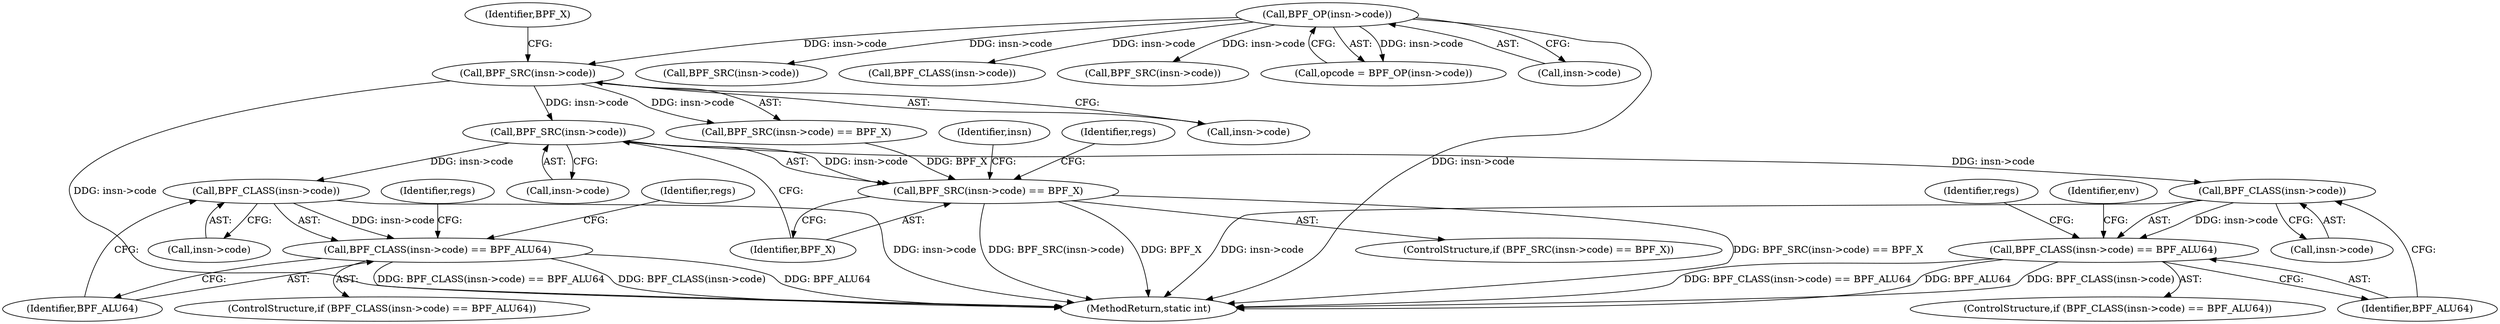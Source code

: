 digraph "0_linux_0c17d1d2c61936401f4702e1846e2c19b200f958_0@pointer" {
"1000340" [label="(Call,BPF_SRC(insn->code))"];
"1000268" [label="(Call,BPF_SRC(insn->code))"];
"1000123" [label="(Call,BPF_OP(insn->code))"];
"1000339" [label="(Call,BPF_SRC(insn->code) == BPF_X)"];
"1000348" [label="(Call,BPF_CLASS(insn->code))"];
"1000347" [label="(Call,BPF_CLASS(insn->code) == BPF_ALU64)"];
"1000419" [label="(Call,BPF_CLASS(insn->code))"];
"1000418" [label="(Call,BPF_CLASS(insn->code) == BPF_ALU64)"];
"1000268" [label="(Call,BPF_SRC(insn->code))"];
"1000464" [label="(Call,BPF_SRC(insn->code))"];
"1000269" [label="(Call,insn->code)"];
"1000438" [label="(Identifier,regs)"];
"1000340" [label="(Call,BPF_SRC(insn->code))"];
"1000208" [label="(Call,BPF_CLASS(insn->code))"];
"1000346" [label="(ControlStructure,if (BPF_CLASS(insn->code) == BPF_ALU64))"];
"1000419" [label="(Call,BPF_CLASS(insn->code))"];
"1000427" [label="(Identifier,regs)"];
"1000145" [label="(Call,BPF_SRC(insn->code))"];
"1000411" [label="(Identifier,regs)"];
"1000378" [label="(Identifier,env)"];
"1000267" [label="(Call,BPF_SRC(insn->code) == BPF_X)"];
"1000348" [label="(Call,BPF_CLASS(insn->code))"];
"1000272" [label="(Identifier,BPF_X)"];
"1000352" [label="(Identifier,BPF_ALU64)"];
"1000356" [label="(Identifier,regs)"];
"1000634" [label="(MethodReturn,static int)"];
"1000341" [label="(Call,insn->code)"];
"1000121" [label="(Call,opcode = BPF_OP(insn->code))"];
"1000420" [label="(Call,insn->code)"];
"1000350" [label="(Identifier,insn)"];
"1000338" [label="(ControlStructure,if (BPF_SRC(insn->code) == BPF_X))"];
"1000123" [label="(Call,BPF_OP(insn->code))"];
"1000347" [label="(Call,BPF_CLASS(insn->code) == BPF_ALU64)"];
"1000349" [label="(Call,insn->code)"];
"1000124" [label="(Call,insn->code)"];
"1000417" [label="(ControlStructure,if (BPF_CLASS(insn->code) == BPF_ALU64))"];
"1000423" [label="(Identifier,BPF_ALU64)"];
"1000418" [label="(Call,BPF_CLASS(insn->code) == BPF_ALU64)"];
"1000344" [label="(Identifier,BPF_X)"];
"1000339" [label="(Call,BPF_SRC(insn->code) == BPF_X)"];
"1000340" -> "1000339"  [label="AST: "];
"1000340" -> "1000341"  [label="CFG: "];
"1000341" -> "1000340"  [label="AST: "];
"1000344" -> "1000340"  [label="CFG: "];
"1000340" -> "1000339"  [label="DDG: insn->code"];
"1000268" -> "1000340"  [label="DDG: insn->code"];
"1000340" -> "1000348"  [label="DDG: insn->code"];
"1000340" -> "1000419"  [label="DDG: insn->code"];
"1000268" -> "1000267"  [label="AST: "];
"1000268" -> "1000269"  [label="CFG: "];
"1000269" -> "1000268"  [label="AST: "];
"1000272" -> "1000268"  [label="CFG: "];
"1000268" -> "1000634"  [label="DDG: insn->code"];
"1000268" -> "1000267"  [label="DDG: insn->code"];
"1000123" -> "1000268"  [label="DDG: insn->code"];
"1000123" -> "1000121"  [label="AST: "];
"1000123" -> "1000124"  [label="CFG: "];
"1000124" -> "1000123"  [label="AST: "];
"1000121" -> "1000123"  [label="CFG: "];
"1000123" -> "1000634"  [label="DDG: insn->code"];
"1000123" -> "1000121"  [label="DDG: insn->code"];
"1000123" -> "1000145"  [label="DDG: insn->code"];
"1000123" -> "1000208"  [label="DDG: insn->code"];
"1000123" -> "1000464"  [label="DDG: insn->code"];
"1000339" -> "1000338"  [label="AST: "];
"1000339" -> "1000344"  [label="CFG: "];
"1000344" -> "1000339"  [label="AST: "];
"1000350" -> "1000339"  [label="CFG: "];
"1000411" -> "1000339"  [label="CFG: "];
"1000339" -> "1000634"  [label="DDG: BPF_SRC(insn->code) == BPF_X"];
"1000339" -> "1000634"  [label="DDG: BPF_X"];
"1000339" -> "1000634"  [label="DDG: BPF_SRC(insn->code)"];
"1000267" -> "1000339"  [label="DDG: BPF_X"];
"1000348" -> "1000347"  [label="AST: "];
"1000348" -> "1000349"  [label="CFG: "];
"1000349" -> "1000348"  [label="AST: "];
"1000352" -> "1000348"  [label="CFG: "];
"1000348" -> "1000634"  [label="DDG: insn->code"];
"1000348" -> "1000347"  [label="DDG: insn->code"];
"1000347" -> "1000346"  [label="AST: "];
"1000347" -> "1000352"  [label="CFG: "];
"1000352" -> "1000347"  [label="AST: "];
"1000356" -> "1000347"  [label="CFG: "];
"1000378" -> "1000347"  [label="CFG: "];
"1000347" -> "1000634"  [label="DDG: BPF_CLASS(insn->code)"];
"1000347" -> "1000634"  [label="DDG: BPF_CLASS(insn->code) == BPF_ALU64"];
"1000347" -> "1000634"  [label="DDG: BPF_ALU64"];
"1000419" -> "1000418"  [label="AST: "];
"1000419" -> "1000420"  [label="CFG: "];
"1000420" -> "1000419"  [label="AST: "];
"1000423" -> "1000419"  [label="CFG: "];
"1000419" -> "1000634"  [label="DDG: insn->code"];
"1000419" -> "1000418"  [label="DDG: insn->code"];
"1000418" -> "1000417"  [label="AST: "];
"1000418" -> "1000423"  [label="CFG: "];
"1000423" -> "1000418"  [label="AST: "];
"1000427" -> "1000418"  [label="CFG: "];
"1000438" -> "1000418"  [label="CFG: "];
"1000418" -> "1000634"  [label="DDG: BPF_ALU64"];
"1000418" -> "1000634"  [label="DDG: BPF_CLASS(insn->code) == BPF_ALU64"];
"1000418" -> "1000634"  [label="DDG: BPF_CLASS(insn->code)"];
}
